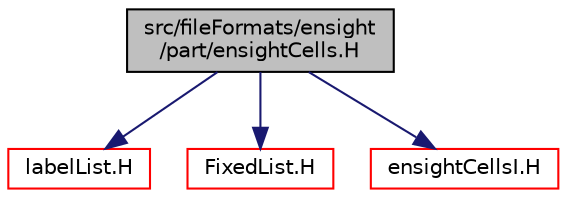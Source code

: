 digraph "src/fileFormats/ensight/part/ensightCells.H"
{
  bgcolor="transparent";
  edge [fontname="Helvetica",fontsize="10",labelfontname="Helvetica",labelfontsize="10"];
  node [fontname="Helvetica",fontsize="10",shape=record];
  Node1 [label="src/fileFormats/ensight\l/part/ensightCells.H",height=0.2,width=0.4,color="black", fillcolor="grey75", style="filled" fontcolor="black"];
  Node1 -> Node2 [color="midnightblue",fontsize="10",style="solid",fontname="Helvetica"];
  Node2 [label="labelList.H",height=0.2,width=0.4,color="red",URL="$labelList_8H.html"];
  Node1 -> Node3 [color="midnightblue",fontsize="10",style="solid",fontname="Helvetica"];
  Node3 [label="FixedList.H",height=0.2,width=0.4,color="red",URL="$FixedList_8H.html"];
  Node1 -> Node4 [color="midnightblue",fontsize="10",style="solid",fontname="Helvetica"];
  Node4 [label="ensightCellsI.H",height=0.2,width=0.4,color="red",URL="$ensightCellsI_8H.html"];
}
